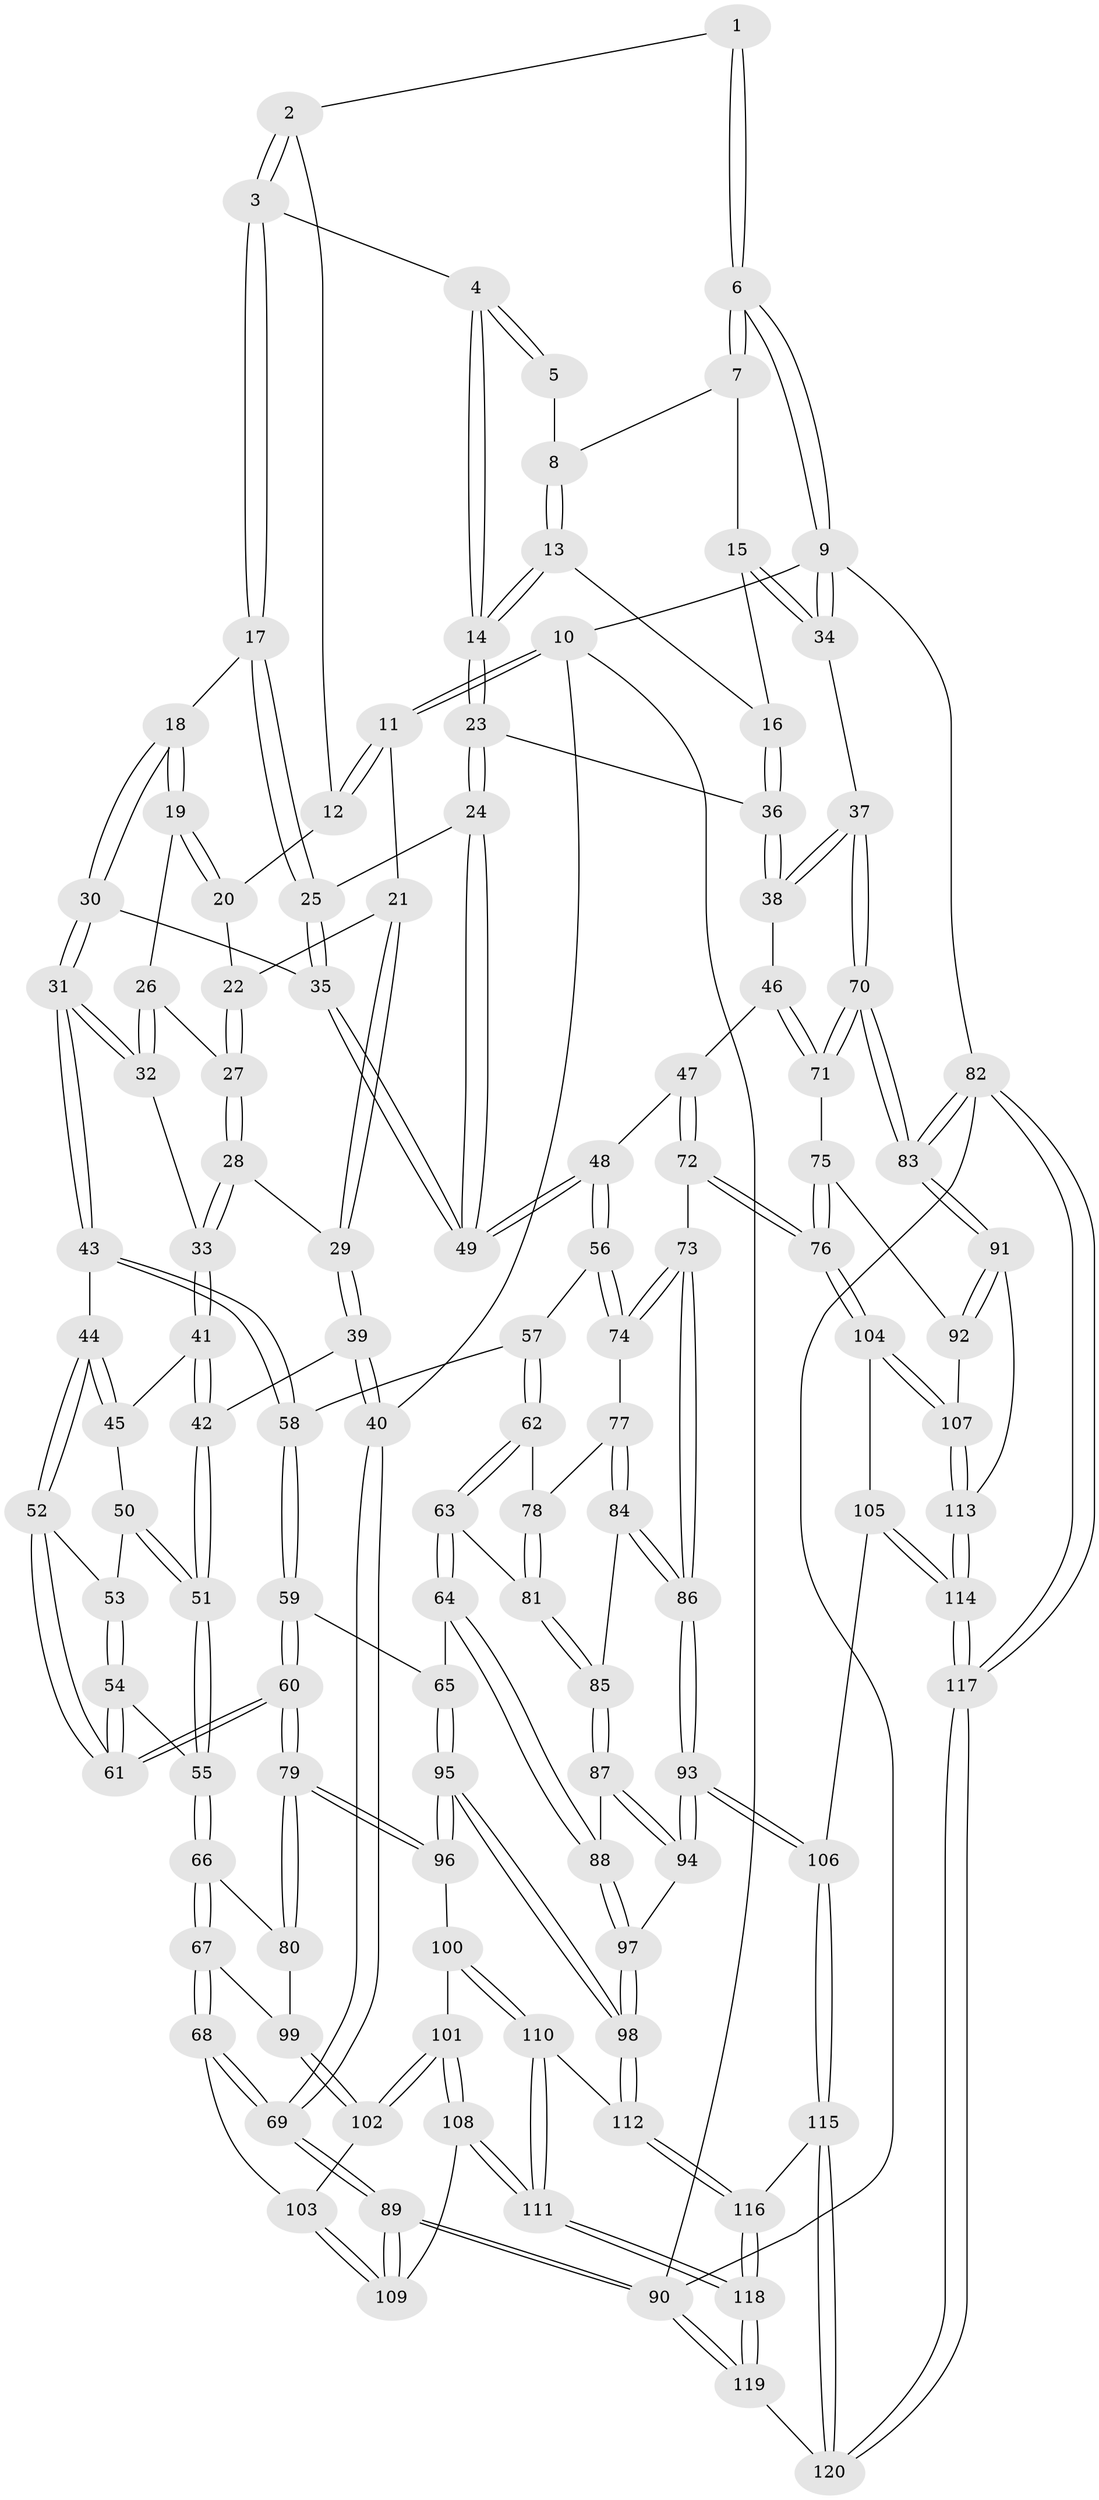 // coarse degree distribution, {3: 0.0684931506849315, 5: 0.5342465753424658, 4: 0.3013698630136986, 6: 0.0958904109589041}
// Generated by graph-tools (version 1.1) at 2025/24/03/03/25 07:24:38]
// undirected, 120 vertices, 297 edges
graph export_dot {
graph [start="1"]
  node [color=gray90,style=filled];
  1 [pos="+0.7668310653298919+0"];
  2 [pos="+0.3757890693892336+0"];
  3 [pos="+0.459351818744077+0.054116423931516"];
  4 [pos="+0.6281224637880573+0.10128775766369356"];
  5 [pos="+0.7524575277063439+0"];
  6 [pos="+1+0"];
  7 [pos="+0.9204735140228746+0.10376279092651298"];
  8 [pos="+0.7888589887484256+0.04893540467588082"];
  9 [pos="+1+0"];
  10 [pos="+0+0"];
  11 [pos="+0+0"];
  12 [pos="+0.2169188319759759+0"];
  13 [pos="+0.7868521963392638+0.09562790942735201"];
  14 [pos="+0.6534304987653583+0.2250330742614878"];
  15 [pos="+0.9197334232399923+0.1898059938718048"];
  16 [pos="+0.8627538478832931+0.21914776643832165"];
  17 [pos="+0.45633852937791014+0.17123169159157545"];
  18 [pos="+0.3781575003534376+0.20994660079533345"];
  19 [pos="+0.35098909236981124+0.2023677375702213"];
  20 [pos="+0.2165562413567529+0"];
  21 [pos="+0.0776873805144522+0.19206698514295667"];
  22 [pos="+0.19449097958709385+0.0729384618947866"];
  23 [pos="+0.6422785713625818+0.28335836729596275"];
  24 [pos="+0.6379635904919206+0.286199800597947"];
  25 [pos="+0.5255875875758523+0.24157095329106812"];
  26 [pos="+0.32062284535964536+0.20538212656646354"];
  27 [pos="+0.22663839028129384+0.18652081972284565"];
  28 [pos="+0.18939522122261157+0.2907170945189039"];
  29 [pos="+0.056473198333842026+0.26741605435780685"];
  30 [pos="+0.3525600838081373+0.3840944452375743"];
  31 [pos="+0.34308839550719555+0.39116616489030187"];
  32 [pos="+0.26574051465399484+0.34434298841706545"];
  33 [pos="+0.21002289161583215+0.3224718665659382"];
  34 [pos="+1+0.24168223568414507"];
  35 [pos="+0.37745740581038584+0.37886327460756275"];
  36 [pos="+0.8186812104402951+0.3030537911533853"];
  37 [pos="+1+0.4074966510478445"];
  38 [pos="+0.8751453179558725+0.38585051145790616"];
  39 [pos="+0+0.34854221221667836"];
  40 [pos="+0+0.3438813103961548"];
  41 [pos="+0.1754519084409148+0.37675020482337107"];
  42 [pos="+0.03600665409306699+0.4381460792206943"];
  43 [pos="+0.34247288635650747+0.39686910644057266"];
  44 [pos="+0.29527073642415497+0.44338676631976887"];
  45 [pos="+0.18031743138072823+0.4365821546840412"];
  46 [pos="+0.8118271023116873+0.5122932492188654"];
  47 [pos="+0.7431610965846098+0.5266933672183527"];
  48 [pos="+0.6067312110776886+0.47005997412215245"];
  49 [pos="+0.6000907808395303+0.4235240072917811"];
  50 [pos="+0.1782681026728578+0.44533107579977893"];
  51 [pos="+0.09527500187078149+0.5122758799533996"];
  52 [pos="+0.26858464079266675+0.47815326142644093"];
  53 [pos="+0.2103762864161599+0.47740745098573906"];
  54 [pos="+0.14432546711261354+0.5632945104831529"];
  55 [pos="+0.10835075717503209+0.5498264340873713"];
  56 [pos="+0.5678786811590624+0.5216801391848441"];
  57 [pos="+0.3919721790350059+0.48638959871758164"];
  58 [pos="+0.3775428735542798+0.4725892607383778"];
  59 [pos="+0.2726938818640242+0.6423007374436857"];
  60 [pos="+0.2494016014358166+0.6386884133664243"];
  61 [pos="+0.24083243634311852+0.6258427226023652"];
  62 [pos="+0.4110520047820471+0.602789502952743"];
  63 [pos="+0.38736921818209796+0.6255900653992549"];
  64 [pos="+0.3432078955196016+0.6614399456422487"];
  65 [pos="+0.2778936880362371+0.6445209975894594"];
  66 [pos="+0.03818349813707408+0.6226587712610794"];
  67 [pos="+0+0.6614527390955489"];
  68 [pos="+0+0.6881223705346792"];
  69 [pos="+0+0.6918824857363356"];
  70 [pos="+1+0.5895052205366677"];
  71 [pos="+0.9035404619012609+0.6197062369688232"];
  72 [pos="+0.7120117060589971+0.6920066214004169"];
  73 [pos="+0.675041871439604+0.693633949786341"];
  74 [pos="+0.5552468861205602+0.5652056748113743"];
  75 [pos="+0.8846588969592323+0.654311323425994"];
  76 [pos="+0.7320721362439294+0.7077084114839169"];
  77 [pos="+0.5542000435795714+0.5663642711294461"];
  78 [pos="+0.49685900246575687+0.5916992089775803"];
  79 [pos="+0.2175325242650588+0.6803545265711158"];
  80 [pos="+0.1825614914139567+0.7006114356288365"];
  81 [pos="+0.4733921164362197+0.668684246969826"];
  82 [pos="+1+1"];
  83 [pos="+1+0.7651196243558629"];
  84 [pos="+0.5414115736229318+0.6821831890190482"];
  85 [pos="+0.4725035389831309+0.7108120689816084"];
  86 [pos="+0.5956705178767233+0.7548028810125337"];
  87 [pos="+0.4679663410136065+0.7160121595923327"];
  88 [pos="+0.34789436451780376+0.6681658464535329"];
  89 [pos="+0+1"];
  90 [pos="+0+1"];
  91 [pos="+1+0.7737730107109708"];
  92 [pos="+0.8910689088794017+0.7330273501388613"];
  93 [pos="+0.5565759319004575+0.8605037386943587"];
  94 [pos="+0.48531372956005847+0.8293863962134334"];
  95 [pos="+0.2958857724599084+0.8175427641587164"];
  96 [pos="+0.23529569054256677+0.7841045345653007"];
  97 [pos="+0.3808193110050152+0.8374737108029542"];
  98 [pos="+0.3411707742010687+0.8680238106501389"];
  99 [pos="+0.17823704255523623+0.7042796415788519"];
  100 [pos="+0.20478497639999763+0.8157580936830711"];
  101 [pos="+0.1616679419793519+0.802855428597407"];
  102 [pos="+0.1466192155923185+0.7412543385747307"];
  103 [pos="+0.05136394024203417+0.7618697818265743"];
  104 [pos="+0.7574887625314312+0.788422650794672"];
  105 [pos="+0.7468305508170141+0.8058198879141756"];
  106 [pos="+0.6124164853975314+0.9516609342096976"];
  107 [pos="+0.8733231657731372+0.8074044556245953"];
  108 [pos="+0.0958783592184838+0.889778499615896"];
  109 [pos="+0.08966262012868839+0.8879975678696113"];
  110 [pos="+0.21375892492044699+0.8525463625153131"];
  111 [pos="+0.13716094843765966+0.9212096136660198"];
  112 [pos="+0.33213229565745633+0.8852242483029283"];
  113 [pos="+0.8893929270400698+0.8311372898921482"];
  114 [pos="+0.8826891526394696+1"];
  115 [pos="+0.6227452187408411+1"];
  116 [pos="+0.32521223358101015+0.9263129009675602"];
  117 [pos="+0.9012666178717754+1"];
  118 [pos="+0.23675264619171252+1"];
  119 [pos="+0.2309281282582419+1"];
  120 [pos="+0.6841081844832703+1"];
  1 -- 2;
  1 -- 6;
  1 -- 6;
  2 -- 3;
  2 -- 3;
  2 -- 12;
  3 -- 4;
  3 -- 17;
  3 -- 17;
  4 -- 5;
  4 -- 5;
  4 -- 14;
  4 -- 14;
  5 -- 8;
  6 -- 7;
  6 -- 7;
  6 -- 9;
  6 -- 9;
  7 -- 8;
  7 -- 15;
  8 -- 13;
  8 -- 13;
  9 -- 10;
  9 -- 34;
  9 -- 34;
  9 -- 82;
  10 -- 11;
  10 -- 11;
  10 -- 40;
  10 -- 90;
  11 -- 12;
  11 -- 12;
  11 -- 21;
  12 -- 20;
  13 -- 14;
  13 -- 14;
  13 -- 16;
  14 -- 23;
  14 -- 23;
  15 -- 16;
  15 -- 34;
  15 -- 34;
  16 -- 36;
  16 -- 36;
  17 -- 18;
  17 -- 25;
  17 -- 25;
  18 -- 19;
  18 -- 19;
  18 -- 30;
  18 -- 30;
  19 -- 20;
  19 -- 20;
  19 -- 26;
  20 -- 22;
  21 -- 22;
  21 -- 29;
  21 -- 29;
  22 -- 27;
  22 -- 27;
  23 -- 24;
  23 -- 24;
  23 -- 36;
  24 -- 25;
  24 -- 49;
  24 -- 49;
  25 -- 35;
  25 -- 35;
  26 -- 27;
  26 -- 32;
  26 -- 32;
  27 -- 28;
  27 -- 28;
  28 -- 29;
  28 -- 33;
  28 -- 33;
  29 -- 39;
  29 -- 39;
  30 -- 31;
  30 -- 31;
  30 -- 35;
  31 -- 32;
  31 -- 32;
  31 -- 43;
  31 -- 43;
  32 -- 33;
  33 -- 41;
  33 -- 41;
  34 -- 37;
  35 -- 49;
  35 -- 49;
  36 -- 38;
  36 -- 38;
  37 -- 38;
  37 -- 38;
  37 -- 70;
  37 -- 70;
  38 -- 46;
  39 -- 40;
  39 -- 40;
  39 -- 42;
  40 -- 69;
  40 -- 69;
  41 -- 42;
  41 -- 42;
  41 -- 45;
  42 -- 51;
  42 -- 51;
  43 -- 44;
  43 -- 58;
  43 -- 58;
  44 -- 45;
  44 -- 45;
  44 -- 52;
  44 -- 52;
  45 -- 50;
  46 -- 47;
  46 -- 71;
  46 -- 71;
  47 -- 48;
  47 -- 72;
  47 -- 72;
  48 -- 49;
  48 -- 49;
  48 -- 56;
  48 -- 56;
  50 -- 51;
  50 -- 51;
  50 -- 53;
  51 -- 55;
  51 -- 55;
  52 -- 53;
  52 -- 61;
  52 -- 61;
  53 -- 54;
  53 -- 54;
  54 -- 55;
  54 -- 61;
  54 -- 61;
  55 -- 66;
  55 -- 66;
  56 -- 57;
  56 -- 74;
  56 -- 74;
  57 -- 58;
  57 -- 62;
  57 -- 62;
  58 -- 59;
  58 -- 59;
  59 -- 60;
  59 -- 60;
  59 -- 65;
  60 -- 61;
  60 -- 61;
  60 -- 79;
  60 -- 79;
  62 -- 63;
  62 -- 63;
  62 -- 78;
  63 -- 64;
  63 -- 64;
  63 -- 81;
  64 -- 65;
  64 -- 88;
  64 -- 88;
  65 -- 95;
  65 -- 95;
  66 -- 67;
  66 -- 67;
  66 -- 80;
  67 -- 68;
  67 -- 68;
  67 -- 99;
  68 -- 69;
  68 -- 69;
  68 -- 103;
  69 -- 89;
  69 -- 89;
  70 -- 71;
  70 -- 71;
  70 -- 83;
  70 -- 83;
  71 -- 75;
  72 -- 73;
  72 -- 76;
  72 -- 76;
  73 -- 74;
  73 -- 74;
  73 -- 86;
  73 -- 86;
  74 -- 77;
  75 -- 76;
  75 -- 76;
  75 -- 92;
  76 -- 104;
  76 -- 104;
  77 -- 78;
  77 -- 84;
  77 -- 84;
  78 -- 81;
  78 -- 81;
  79 -- 80;
  79 -- 80;
  79 -- 96;
  79 -- 96;
  80 -- 99;
  81 -- 85;
  81 -- 85;
  82 -- 83;
  82 -- 83;
  82 -- 117;
  82 -- 117;
  82 -- 90;
  83 -- 91;
  83 -- 91;
  84 -- 85;
  84 -- 86;
  84 -- 86;
  85 -- 87;
  85 -- 87;
  86 -- 93;
  86 -- 93;
  87 -- 88;
  87 -- 94;
  87 -- 94;
  88 -- 97;
  88 -- 97;
  89 -- 90;
  89 -- 90;
  89 -- 109;
  89 -- 109;
  90 -- 119;
  90 -- 119;
  91 -- 92;
  91 -- 92;
  91 -- 113;
  92 -- 107;
  93 -- 94;
  93 -- 94;
  93 -- 106;
  93 -- 106;
  94 -- 97;
  95 -- 96;
  95 -- 96;
  95 -- 98;
  95 -- 98;
  96 -- 100;
  97 -- 98;
  97 -- 98;
  98 -- 112;
  98 -- 112;
  99 -- 102;
  99 -- 102;
  100 -- 101;
  100 -- 110;
  100 -- 110;
  101 -- 102;
  101 -- 102;
  101 -- 108;
  101 -- 108;
  102 -- 103;
  103 -- 109;
  103 -- 109;
  104 -- 105;
  104 -- 107;
  104 -- 107;
  105 -- 106;
  105 -- 114;
  105 -- 114;
  106 -- 115;
  106 -- 115;
  107 -- 113;
  107 -- 113;
  108 -- 109;
  108 -- 111;
  108 -- 111;
  110 -- 111;
  110 -- 111;
  110 -- 112;
  111 -- 118;
  111 -- 118;
  112 -- 116;
  112 -- 116;
  113 -- 114;
  113 -- 114;
  114 -- 117;
  114 -- 117;
  115 -- 116;
  115 -- 120;
  115 -- 120;
  116 -- 118;
  116 -- 118;
  117 -- 120;
  117 -- 120;
  118 -- 119;
  118 -- 119;
  119 -- 120;
}
